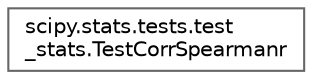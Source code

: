 digraph "Graphical Class Hierarchy"
{
 // LATEX_PDF_SIZE
  bgcolor="transparent";
  edge [fontname=Helvetica,fontsize=10,labelfontname=Helvetica,labelfontsize=10];
  node [fontname=Helvetica,fontsize=10,shape=box,height=0.2,width=0.4];
  rankdir="LR";
  Node0 [id="Node000000",label="scipy.stats.tests.test\l_stats.TestCorrSpearmanr",height=0.2,width=0.4,color="grey40", fillcolor="white", style="filled",URL="$d9/d54/classscipy_1_1stats_1_1tests_1_1test__stats_1_1TestCorrSpearmanr.html",tooltip=" "];
}
